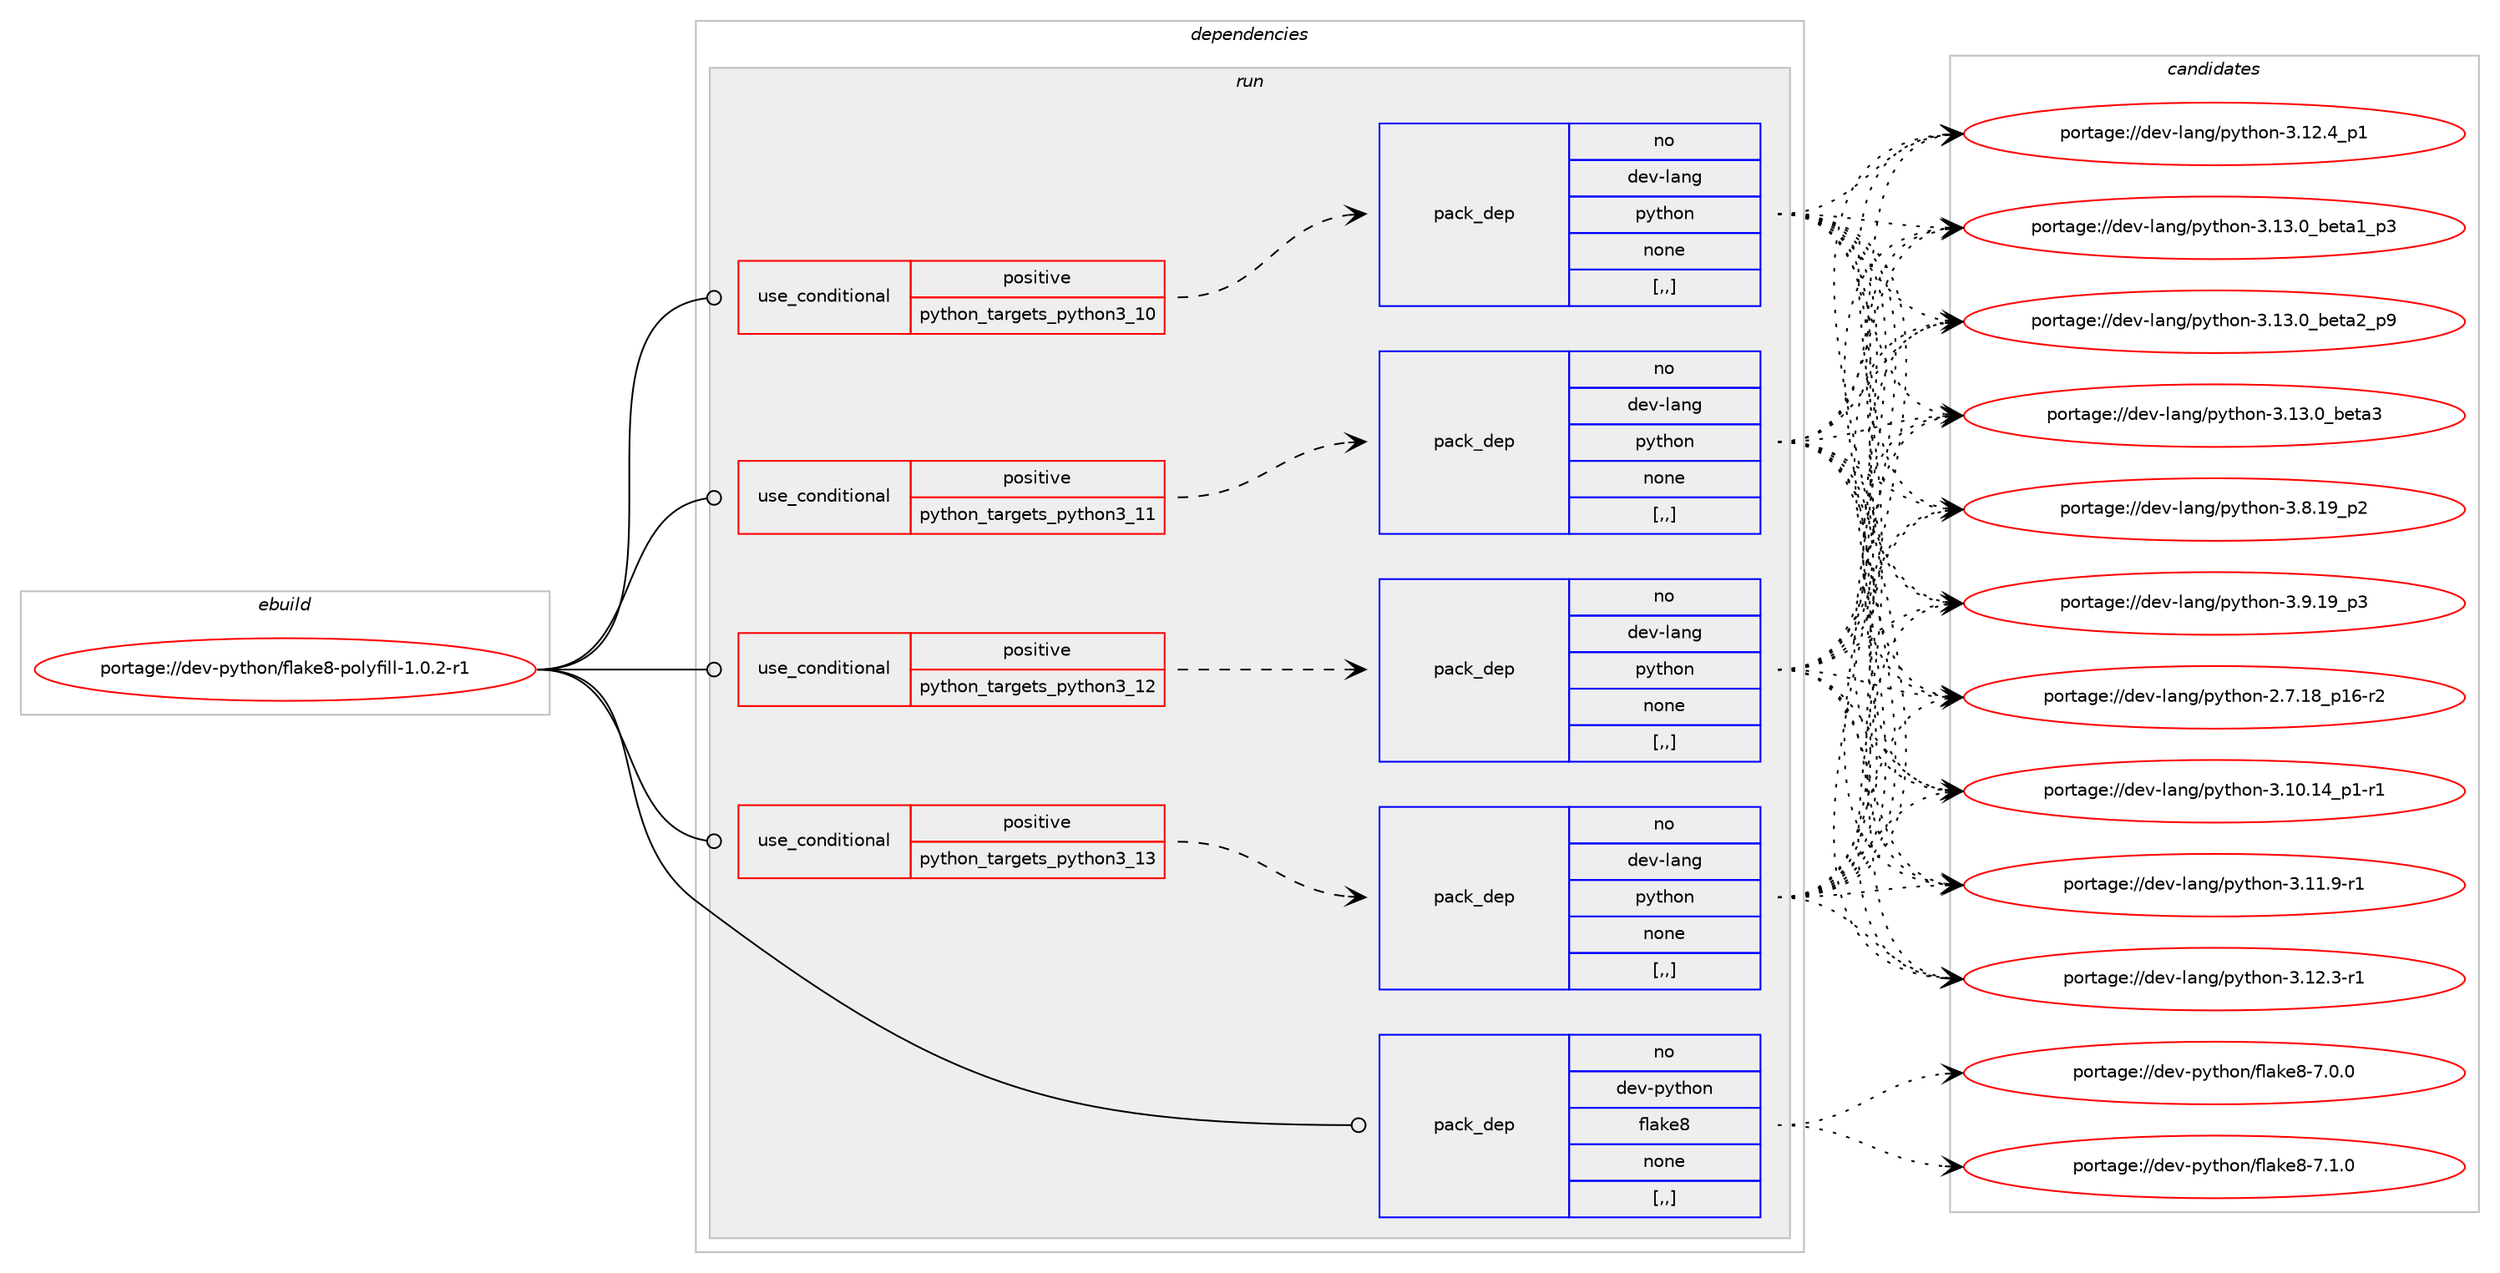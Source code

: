 digraph prolog {

# *************
# Graph options
# *************

newrank=true;
concentrate=true;
compound=true;
graph [rankdir=LR,fontname=Helvetica,fontsize=10,ranksep=1.5];#, ranksep=2.5, nodesep=0.2];
edge  [arrowhead=vee];
node  [fontname=Helvetica,fontsize=10];

# **********
# The ebuild
# **********

subgraph cluster_leftcol {
color=gray;
rank=same;
label=<<i>ebuild</i>>;
id [label="portage://dev-python/flake8-polyfill-1.0.2-r1", color=red, width=4, href="../dev-python/flake8-polyfill-1.0.2-r1.svg"];
}

# ****************
# The dependencies
# ****************

subgraph cluster_midcol {
color=gray;
label=<<i>dependencies</i>>;
subgraph cluster_compile {
fillcolor="#eeeeee";
style=filled;
label=<<i>compile</i>>;
}
subgraph cluster_compileandrun {
fillcolor="#eeeeee";
style=filled;
label=<<i>compile and run</i>>;
}
subgraph cluster_run {
fillcolor="#eeeeee";
style=filled;
label=<<i>run</i>>;
subgraph cond31860 {
dependency142917 [label=<<TABLE BORDER="0" CELLBORDER="1" CELLSPACING="0" CELLPADDING="4"><TR><TD ROWSPAN="3" CELLPADDING="10">use_conditional</TD></TR><TR><TD>positive</TD></TR><TR><TD>python_targets_python3_10</TD></TR></TABLE>>, shape=none, color=red];
subgraph pack109842 {
dependency142918 [label=<<TABLE BORDER="0" CELLBORDER="1" CELLSPACING="0" CELLPADDING="4" WIDTH="220"><TR><TD ROWSPAN="6" CELLPADDING="30">pack_dep</TD></TR><TR><TD WIDTH="110">no</TD></TR><TR><TD>dev-lang</TD></TR><TR><TD>python</TD></TR><TR><TD>none</TD></TR><TR><TD>[,,]</TD></TR></TABLE>>, shape=none, color=blue];
}
dependency142917:e -> dependency142918:w [weight=20,style="dashed",arrowhead="vee"];
}
id:e -> dependency142917:w [weight=20,style="solid",arrowhead="odot"];
subgraph cond31861 {
dependency142919 [label=<<TABLE BORDER="0" CELLBORDER="1" CELLSPACING="0" CELLPADDING="4"><TR><TD ROWSPAN="3" CELLPADDING="10">use_conditional</TD></TR><TR><TD>positive</TD></TR><TR><TD>python_targets_python3_11</TD></TR></TABLE>>, shape=none, color=red];
subgraph pack109843 {
dependency142920 [label=<<TABLE BORDER="0" CELLBORDER="1" CELLSPACING="0" CELLPADDING="4" WIDTH="220"><TR><TD ROWSPAN="6" CELLPADDING="30">pack_dep</TD></TR><TR><TD WIDTH="110">no</TD></TR><TR><TD>dev-lang</TD></TR><TR><TD>python</TD></TR><TR><TD>none</TD></TR><TR><TD>[,,]</TD></TR></TABLE>>, shape=none, color=blue];
}
dependency142919:e -> dependency142920:w [weight=20,style="dashed",arrowhead="vee"];
}
id:e -> dependency142919:w [weight=20,style="solid",arrowhead="odot"];
subgraph cond31862 {
dependency142921 [label=<<TABLE BORDER="0" CELLBORDER="1" CELLSPACING="0" CELLPADDING="4"><TR><TD ROWSPAN="3" CELLPADDING="10">use_conditional</TD></TR><TR><TD>positive</TD></TR><TR><TD>python_targets_python3_12</TD></TR></TABLE>>, shape=none, color=red];
subgraph pack109844 {
dependency142922 [label=<<TABLE BORDER="0" CELLBORDER="1" CELLSPACING="0" CELLPADDING="4" WIDTH="220"><TR><TD ROWSPAN="6" CELLPADDING="30">pack_dep</TD></TR><TR><TD WIDTH="110">no</TD></TR><TR><TD>dev-lang</TD></TR><TR><TD>python</TD></TR><TR><TD>none</TD></TR><TR><TD>[,,]</TD></TR></TABLE>>, shape=none, color=blue];
}
dependency142921:e -> dependency142922:w [weight=20,style="dashed",arrowhead="vee"];
}
id:e -> dependency142921:w [weight=20,style="solid",arrowhead="odot"];
subgraph cond31863 {
dependency142923 [label=<<TABLE BORDER="0" CELLBORDER="1" CELLSPACING="0" CELLPADDING="4"><TR><TD ROWSPAN="3" CELLPADDING="10">use_conditional</TD></TR><TR><TD>positive</TD></TR><TR><TD>python_targets_python3_13</TD></TR></TABLE>>, shape=none, color=red];
subgraph pack109845 {
dependency142924 [label=<<TABLE BORDER="0" CELLBORDER="1" CELLSPACING="0" CELLPADDING="4" WIDTH="220"><TR><TD ROWSPAN="6" CELLPADDING="30">pack_dep</TD></TR><TR><TD WIDTH="110">no</TD></TR><TR><TD>dev-lang</TD></TR><TR><TD>python</TD></TR><TR><TD>none</TD></TR><TR><TD>[,,]</TD></TR></TABLE>>, shape=none, color=blue];
}
dependency142923:e -> dependency142924:w [weight=20,style="dashed",arrowhead="vee"];
}
id:e -> dependency142923:w [weight=20,style="solid",arrowhead="odot"];
subgraph pack109846 {
dependency142925 [label=<<TABLE BORDER="0" CELLBORDER="1" CELLSPACING="0" CELLPADDING="4" WIDTH="220"><TR><TD ROWSPAN="6" CELLPADDING="30">pack_dep</TD></TR><TR><TD WIDTH="110">no</TD></TR><TR><TD>dev-python</TD></TR><TR><TD>flake8</TD></TR><TR><TD>none</TD></TR><TR><TD>[,,]</TD></TR></TABLE>>, shape=none, color=blue];
}
id:e -> dependency142925:w [weight=20,style="solid",arrowhead="odot"];
}
}

# **************
# The candidates
# **************

subgraph cluster_choices {
rank=same;
color=gray;
label=<<i>candidates</i>>;

subgraph choice109842 {
color=black;
nodesep=1;
choice100101118451089711010347112121116104111110455046554649569511249544511450 [label="portage://dev-lang/python-2.7.18_p16-r2", color=red, width=4,href="../dev-lang/python-2.7.18_p16-r2.svg"];
choice100101118451089711010347112121116104111110455146494846495295112494511449 [label="portage://dev-lang/python-3.10.14_p1-r1", color=red, width=4,href="../dev-lang/python-3.10.14_p1-r1.svg"];
choice100101118451089711010347112121116104111110455146494946574511449 [label="portage://dev-lang/python-3.11.9-r1", color=red, width=4,href="../dev-lang/python-3.11.9-r1.svg"];
choice100101118451089711010347112121116104111110455146495046514511449 [label="portage://dev-lang/python-3.12.3-r1", color=red, width=4,href="../dev-lang/python-3.12.3-r1.svg"];
choice100101118451089711010347112121116104111110455146495046529511249 [label="portage://dev-lang/python-3.12.4_p1", color=red, width=4,href="../dev-lang/python-3.12.4_p1.svg"];
choice10010111845108971101034711212111610411111045514649514648959810111697499511251 [label="portage://dev-lang/python-3.13.0_beta1_p3", color=red, width=4,href="../dev-lang/python-3.13.0_beta1_p3.svg"];
choice10010111845108971101034711212111610411111045514649514648959810111697509511257 [label="portage://dev-lang/python-3.13.0_beta2_p9", color=red, width=4,href="../dev-lang/python-3.13.0_beta2_p9.svg"];
choice1001011184510897110103471121211161041111104551464951464895981011169751 [label="portage://dev-lang/python-3.13.0_beta3", color=red, width=4,href="../dev-lang/python-3.13.0_beta3.svg"];
choice100101118451089711010347112121116104111110455146564649579511250 [label="portage://dev-lang/python-3.8.19_p2", color=red, width=4,href="../dev-lang/python-3.8.19_p2.svg"];
choice100101118451089711010347112121116104111110455146574649579511251 [label="portage://dev-lang/python-3.9.19_p3", color=red, width=4,href="../dev-lang/python-3.9.19_p3.svg"];
dependency142918:e -> choice100101118451089711010347112121116104111110455046554649569511249544511450:w [style=dotted,weight="100"];
dependency142918:e -> choice100101118451089711010347112121116104111110455146494846495295112494511449:w [style=dotted,weight="100"];
dependency142918:e -> choice100101118451089711010347112121116104111110455146494946574511449:w [style=dotted,weight="100"];
dependency142918:e -> choice100101118451089711010347112121116104111110455146495046514511449:w [style=dotted,weight="100"];
dependency142918:e -> choice100101118451089711010347112121116104111110455146495046529511249:w [style=dotted,weight="100"];
dependency142918:e -> choice10010111845108971101034711212111610411111045514649514648959810111697499511251:w [style=dotted,weight="100"];
dependency142918:e -> choice10010111845108971101034711212111610411111045514649514648959810111697509511257:w [style=dotted,weight="100"];
dependency142918:e -> choice1001011184510897110103471121211161041111104551464951464895981011169751:w [style=dotted,weight="100"];
dependency142918:e -> choice100101118451089711010347112121116104111110455146564649579511250:w [style=dotted,weight="100"];
dependency142918:e -> choice100101118451089711010347112121116104111110455146574649579511251:w [style=dotted,weight="100"];
}
subgraph choice109843 {
color=black;
nodesep=1;
choice100101118451089711010347112121116104111110455046554649569511249544511450 [label="portage://dev-lang/python-2.7.18_p16-r2", color=red, width=4,href="../dev-lang/python-2.7.18_p16-r2.svg"];
choice100101118451089711010347112121116104111110455146494846495295112494511449 [label="portage://dev-lang/python-3.10.14_p1-r1", color=red, width=4,href="../dev-lang/python-3.10.14_p1-r1.svg"];
choice100101118451089711010347112121116104111110455146494946574511449 [label="portage://dev-lang/python-3.11.9-r1", color=red, width=4,href="../dev-lang/python-3.11.9-r1.svg"];
choice100101118451089711010347112121116104111110455146495046514511449 [label="portage://dev-lang/python-3.12.3-r1", color=red, width=4,href="../dev-lang/python-3.12.3-r1.svg"];
choice100101118451089711010347112121116104111110455146495046529511249 [label="portage://dev-lang/python-3.12.4_p1", color=red, width=4,href="../dev-lang/python-3.12.4_p1.svg"];
choice10010111845108971101034711212111610411111045514649514648959810111697499511251 [label="portage://dev-lang/python-3.13.0_beta1_p3", color=red, width=4,href="../dev-lang/python-3.13.0_beta1_p3.svg"];
choice10010111845108971101034711212111610411111045514649514648959810111697509511257 [label="portage://dev-lang/python-3.13.0_beta2_p9", color=red, width=4,href="../dev-lang/python-3.13.0_beta2_p9.svg"];
choice1001011184510897110103471121211161041111104551464951464895981011169751 [label="portage://dev-lang/python-3.13.0_beta3", color=red, width=4,href="../dev-lang/python-3.13.0_beta3.svg"];
choice100101118451089711010347112121116104111110455146564649579511250 [label="portage://dev-lang/python-3.8.19_p2", color=red, width=4,href="../dev-lang/python-3.8.19_p2.svg"];
choice100101118451089711010347112121116104111110455146574649579511251 [label="portage://dev-lang/python-3.9.19_p3", color=red, width=4,href="../dev-lang/python-3.9.19_p3.svg"];
dependency142920:e -> choice100101118451089711010347112121116104111110455046554649569511249544511450:w [style=dotted,weight="100"];
dependency142920:e -> choice100101118451089711010347112121116104111110455146494846495295112494511449:w [style=dotted,weight="100"];
dependency142920:e -> choice100101118451089711010347112121116104111110455146494946574511449:w [style=dotted,weight="100"];
dependency142920:e -> choice100101118451089711010347112121116104111110455146495046514511449:w [style=dotted,weight="100"];
dependency142920:e -> choice100101118451089711010347112121116104111110455146495046529511249:w [style=dotted,weight="100"];
dependency142920:e -> choice10010111845108971101034711212111610411111045514649514648959810111697499511251:w [style=dotted,weight="100"];
dependency142920:e -> choice10010111845108971101034711212111610411111045514649514648959810111697509511257:w [style=dotted,weight="100"];
dependency142920:e -> choice1001011184510897110103471121211161041111104551464951464895981011169751:w [style=dotted,weight="100"];
dependency142920:e -> choice100101118451089711010347112121116104111110455146564649579511250:w [style=dotted,weight="100"];
dependency142920:e -> choice100101118451089711010347112121116104111110455146574649579511251:w [style=dotted,weight="100"];
}
subgraph choice109844 {
color=black;
nodesep=1;
choice100101118451089711010347112121116104111110455046554649569511249544511450 [label="portage://dev-lang/python-2.7.18_p16-r2", color=red, width=4,href="../dev-lang/python-2.7.18_p16-r2.svg"];
choice100101118451089711010347112121116104111110455146494846495295112494511449 [label="portage://dev-lang/python-3.10.14_p1-r1", color=red, width=4,href="../dev-lang/python-3.10.14_p1-r1.svg"];
choice100101118451089711010347112121116104111110455146494946574511449 [label="portage://dev-lang/python-3.11.9-r1", color=red, width=4,href="../dev-lang/python-3.11.9-r1.svg"];
choice100101118451089711010347112121116104111110455146495046514511449 [label="portage://dev-lang/python-3.12.3-r1", color=red, width=4,href="../dev-lang/python-3.12.3-r1.svg"];
choice100101118451089711010347112121116104111110455146495046529511249 [label="portage://dev-lang/python-3.12.4_p1", color=red, width=4,href="../dev-lang/python-3.12.4_p1.svg"];
choice10010111845108971101034711212111610411111045514649514648959810111697499511251 [label="portage://dev-lang/python-3.13.0_beta1_p3", color=red, width=4,href="../dev-lang/python-3.13.0_beta1_p3.svg"];
choice10010111845108971101034711212111610411111045514649514648959810111697509511257 [label="portage://dev-lang/python-3.13.0_beta2_p9", color=red, width=4,href="../dev-lang/python-3.13.0_beta2_p9.svg"];
choice1001011184510897110103471121211161041111104551464951464895981011169751 [label="portage://dev-lang/python-3.13.0_beta3", color=red, width=4,href="../dev-lang/python-3.13.0_beta3.svg"];
choice100101118451089711010347112121116104111110455146564649579511250 [label="portage://dev-lang/python-3.8.19_p2", color=red, width=4,href="../dev-lang/python-3.8.19_p2.svg"];
choice100101118451089711010347112121116104111110455146574649579511251 [label="portage://dev-lang/python-3.9.19_p3", color=red, width=4,href="../dev-lang/python-3.9.19_p3.svg"];
dependency142922:e -> choice100101118451089711010347112121116104111110455046554649569511249544511450:w [style=dotted,weight="100"];
dependency142922:e -> choice100101118451089711010347112121116104111110455146494846495295112494511449:w [style=dotted,weight="100"];
dependency142922:e -> choice100101118451089711010347112121116104111110455146494946574511449:w [style=dotted,weight="100"];
dependency142922:e -> choice100101118451089711010347112121116104111110455146495046514511449:w [style=dotted,weight="100"];
dependency142922:e -> choice100101118451089711010347112121116104111110455146495046529511249:w [style=dotted,weight="100"];
dependency142922:e -> choice10010111845108971101034711212111610411111045514649514648959810111697499511251:w [style=dotted,weight="100"];
dependency142922:e -> choice10010111845108971101034711212111610411111045514649514648959810111697509511257:w [style=dotted,weight="100"];
dependency142922:e -> choice1001011184510897110103471121211161041111104551464951464895981011169751:w [style=dotted,weight="100"];
dependency142922:e -> choice100101118451089711010347112121116104111110455146564649579511250:w [style=dotted,weight="100"];
dependency142922:e -> choice100101118451089711010347112121116104111110455146574649579511251:w [style=dotted,weight="100"];
}
subgraph choice109845 {
color=black;
nodesep=1;
choice100101118451089711010347112121116104111110455046554649569511249544511450 [label="portage://dev-lang/python-2.7.18_p16-r2", color=red, width=4,href="../dev-lang/python-2.7.18_p16-r2.svg"];
choice100101118451089711010347112121116104111110455146494846495295112494511449 [label="portage://dev-lang/python-3.10.14_p1-r1", color=red, width=4,href="../dev-lang/python-3.10.14_p1-r1.svg"];
choice100101118451089711010347112121116104111110455146494946574511449 [label="portage://dev-lang/python-3.11.9-r1", color=red, width=4,href="../dev-lang/python-3.11.9-r1.svg"];
choice100101118451089711010347112121116104111110455146495046514511449 [label="portage://dev-lang/python-3.12.3-r1", color=red, width=4,href="../dev-lang/python-3.12.3-r1.svg"];
choice100101118451089711010347112121116104111110455146495046529511249 [label="portage://dev-lang/python-3.12.4_p1", color=red, width=4,href="../dev-lang/python-3.12.4_p1.svg"];
choice10010111845108971101034711212111610411111045514649514648959810111697499511251 [label="portage://dev-lang/python-3.13.0_beta1_p3", color=red, width=4,href="../dev-lang/python-3.13.0_beta1_p3.svg"];
choice10010111845108971101034711212111610411111045514649514648959810111697509511257 [label="portage://dev-lang/python-3.13.0_beta2_p9", color=red, width=4,href="../dev-lang/python-3.13.0_beta2_p9.svg"];
choice1001011184510897110103471121211161041111104551464951464895981011169751 [label="portage://dev-lang/python-3.13.0_beta3", color=red, width=4,href="../dev-lang/python-3.13.0_beta3.svg"];
choice100101118451089711010347112121116104111110455146564649579511250 [label="portage://dev-lang/python-3.8.19_p2", color=red, width=4,href="../dev-lang/python-3.8.19_p2.svg"];
choice100101118451089711010347112121116104111110455146574649579511251 [label="portage://dev-lang/python-3.9.19_p3", color=red, width=4,href="../dev-lang/python-3.9.19_p3.svg"];
dependency142924:e -> choice100101118451089711010347112121116104111110455046554649569511249544511450:w [style=dotted,weight="100"];
dependency142924:e -> choice100101118451089711010347112121116104111110455146494846495295112494511449:w [style=dotted,weight="100"];
dependency142924:e -> choice100101118451089711010347112121116104111110455146494946574511449:w [style=dotted,weight="100"];
dependency142924:e -> choice100101118451089711010347112121116104111110455146495046514511449:w [style=dotted,weight="100"];
dependency142924:e -> choice100101118451089711010347112121116104111110455146495046529511249:w [style=dotted,weight="100"];
dependency142924:e -> choice10010111845108971101034711212111610411111045514649514648959810111697499511251:w [style=dotted,weight="100"];
dependency142924:e -> choice10010111845108971101034711212111610411111045514649514648959810111697509511257:w [style=dotted,weight="100"];
dependency142924:e -> choice1001011184510897110103471121211161041111104551464951464895981011169751:w [style=dotted,weight="100"];
dependency142924:e -> choice100101118451089711010347112121116104111110455146564649579511250:w [style=dotted,weight="100"];
dependency142924:e -> choice100101118451089711010347112121116104111110455146574649579511251:w [style=dotted,weight="100"];
}
subgraph choice109846 {
color=black;
nodesep=1;
choice10010111845112121116104111110471021089710710156455546484648 [label="portage://dev-python/flake8-7.0.0", color=red, width=4,href="../dev-python/flake8-7.0.0.svg"];
choice10010111845112121116104111110471021089710710156455546494648 [label="portage://dev-python/flake8-7.1.0", color=red, width=4,href="../dev-python/flake8-7.1.0.svg"];
dependency142925:e -> choice10010111845112121116104111110471021089710710156455546484648:w [style=dotted,weight="100"];
dependency142925:e -> choice10010111845112121116104111110471021089710710156455546494648:w [style=dotted,weight="100"];
}
}

}
